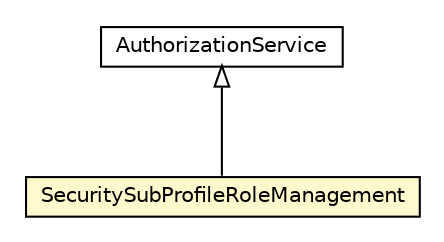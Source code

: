 #!/usr/local/bin/dot
#
# Class diagram 
# Generated by UMLGraph version R5_6-24-gf6e263 (http://www.umlgraph.org/)
#

digraph G {
	edge [fontname="Helvetica",fontsize=10,labelfontname="Helvetica",labelfontsize=10];
	node [fontname="Helvetica",fontsize=10,shape=plaintext];
	nodesep=0.25;
	ranksep=0.5;
	// org.universAAL.ontology.security.AuthorizationService
	c7018009 [label=<<table title="org.universAAL.ontology.security.AuthorizationService" border="0" cellborder="1" cellspacing="0" cellpadding="2" port="p" href="../../../ontology/security/AuthorizationService.html">
		<tr><td><table border="0" cellspacing="0" cellpadding="1">
<tr><td align="center" balign="center"> AuthorizationService </td></tr>
		</table></td></tr>
		</table>>, URL="../../../ontology/security/AuthorizationService.html", fontname="Helvetica", fontcolor="black", fontsize=10.0];
	// org.universAAL.security.authorisator.profiles.SecuritySubProfileRoleManagement
	c7018823 [label=<<table title="org.universAAL.security.authorisator.profiles.SecuritySubProfileRoleManagement" border="0" cellborder="1" cellspacing="0" cellpadding="2" port="p" bgcolor="lemonChiffon" href="./SecuritySubProfileRoleManagement.html">
		<tr><td><table border="0" cellspacing="0" cellpadding="1">
<tr><td align="center" balign="center"> SecuritySubProfileRoleManagement </td></tr>
		</table></td></tr>
		</table>>, URL="./SecuritySubProfileRoleManagement.html", fontname="Helvetica", fontcolor="black", fontsize=10.0];
	//org.universAAL.security.authorisator.profiles.SecuritySubProfileRoleManagement extends org.universAAL.ontology.security.AuthorizationService
	c7018009:p -> c7018823:p [dir=back,arrowtail=empty];
}

